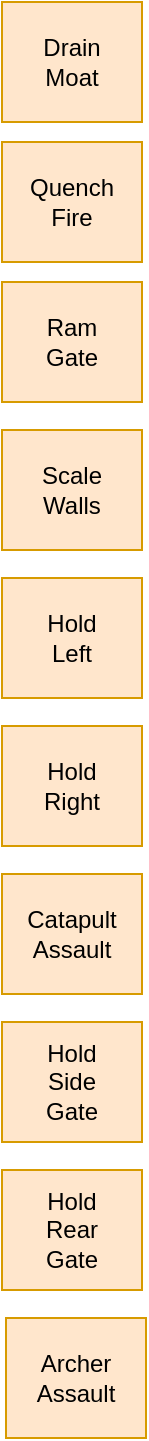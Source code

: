 <mxfile version="21.5.0" type="github">
  <diagram name="Page-1" id="EKj3SEJUbLINvE7iRrej">
    <mxGraphModel dx="1347" dy="796" grid="0" gridSize="10" guides="1" tooltips="1" connect="1" arrows="1" fold="1" page="1" pageScale="1" pageWidth="850" pageHeight="1100" math="0" shadow="0">
      <root>
        <mxCell id="0" />
        <mxCell id="1" parent="0" />
        <mxCell id="nAUTjzFrVfuf4F_yL7Rc-1" value="Drain&lt;br&gt;Moat" style="rounded=0;whiteSpace=wrap;html=1;fillColor=#ffe6cc;strokeColor=#d79b00;" vertex="1" parent="1">
          <mxGeometry x="60" y="30" width="70" height="60" as="geometry" />
        </mxCell>
        <mxCell id="nAUTjzFrVfuf4F_yL7Rc-2" value="Quench&lt;br&gt;Fire" style="rounded=0;whiteSpace=wrap;html=1;fillColor=#ffe6cc;strokeColor=#d79b00;" vertex="1" parent="1">
          <mxGeometry x="60" y="100" width="70" height="60" as="geometry" />
        </mxCell>
        <mxCell id="nAUTjzFrVfuf4F_yL7Rc-3" value="Ram&lt;br&gt;Gate" style="rounded=0;whiteSpace=wrap;html=1;fillColor=#ffe6cc;strokeColor=#d79b00;" vertex="1" parent="1">
          <mxGeometry x="60" y="170" width="70" height="60" as="geometry" />
        </mxCell>
        <mxCell id="nAUTjzFrVfuf4F_yL7Rc-4" value="Scale&lt;br&gt;Walls" style="rounded=0;whiteSpace=wrap;html=1;fillColor=#ffe6cc;strokeColor=#d79b00;" vertex="1" parent="1">
          <mxGeometry x="60" y="244" width="70" height="60" as="geometry" />
        </mxCell>
        <mxCell id="nAUTjzFrVfuf4F_yL7Rc-5" value="Hold&lt;br&gt;Left" style="rounded=0;whiteSpace=wrap;html=1;fillColor=#ffe6cc;strokeColor=#d79b00;" vertex="1" parent="1">
          <mxGeometry x="60" y="318" width="70" height="60" as="geometry" />
        </mxCell>
        <mxCell id="nAUTjzFrVfuf4F_yL7Rc-6" value="Hold&lt;br&gt;Right" style="rounded=0;whiteSpace=wrap;html=1;fillColor=#ffe6cc;strokeColor=#d79b00;" vertex="1" parent="1">
          <mxGeometry x="60" y="392" width="70" height="60" as="geometry" />
        </mxCell>
        <mxCell id="nAUTjzFrVfuf4F_yL7Rc-7" value="Catapult&lt;br&gt;Assault" style="rounded=0;whiteSpace=wrap;html=1;fillColor=#ffe6cc;strokeColor=#d79b00;" vertex="1" parent="1">
          <mxGeometry x="60" y="466" width="70" height="60" as="geometry" />
        </mxCell>
        <mxCell id="nAUTjzFrVfuf4F_yL7Rc-8" value="Hold&lt;br&gt;Side&lt;br&gt;Gate" style="rounded=0;whiteSpace=wrap;html=1;fillColor=#ffe6cc;strokeColor=#d79b00;" vertex="1" parent="1">
          <mxGeometry x="60" y="540" width="70" height="60" as="geometry" />
        </mxCell>
        <mxCell id="nAUTjzFrVfuf4F_yL7Rc-9" value="Hold&lt;br&gt;Rear&lt;br&gt;Gate" style="rounded=0;whiteSpace=wrap;html=1;fillColor=#ffe6cc;strokeColor=#d79b00;" vertex="1" parent="1">
          <mxGeometry x="60" y="614" width="70" height="60" as="geometry" />
        </mxCell>
        <mxCell id="nAUTjzFrVfuf4F_yL7Rc-11" value="Archer&lt;br&gt;Assault" style="rounded=0;whiteSpace=wrap;html=1;fillColor=#ffe6cc;strokeColor=#d79b00;" vertex="1" parent="1">
          <mxGeometry x="62" y="688" width="70" height="60" as="geometry" />
        </mxCell>
      </root>
    </mxGraphModel>
  </diagram>
</mxfile>

